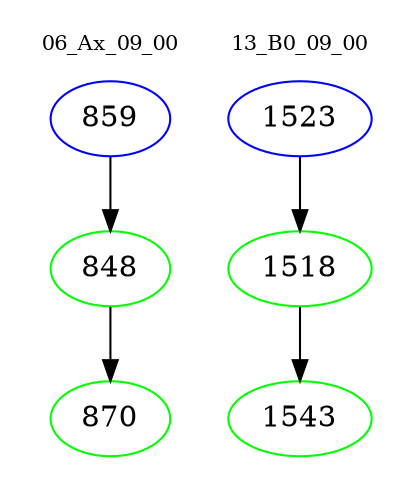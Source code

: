 digraph{
subgraph cluster_0 {
color = white
label = "06_Ax_09_00";
fontsize=10;
T0_859 [label="859", color="blue"]
T0_859 -> T0_848 [color="black"]
T0_848 [label="848", color="green"]
T0_848 -> T0_870 [color="black"]
T0_870 [label="870", color="green"]
}
subgraph cluster_1 {
color = white
label = "13_B0_09_00";
fontsize=10;
T1_1523 [label="1523", color="blue"]
T1_1523 -> T1_1518 [color="black"]
T1_1518 [label="1518", color="green"]
T1_1518 -> T1_1543 [color="black"]
T1_1543 [label="1543", color="green"]
}
}
